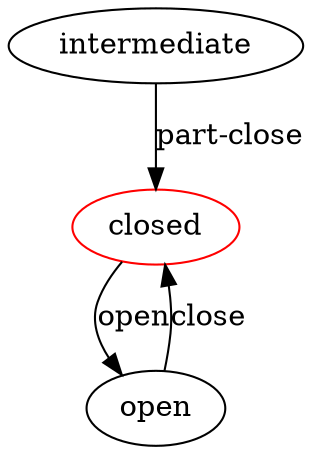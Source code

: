 digraph fsm {
    "closed" -> "open" [ label = "open" ];
    "intermediate" -> "closed" [ label = "part-close" ];
    "open" -> "closed" [ label = "close" ];

    "closed" [color = "red"];
    "intermediate";
    "open";
}